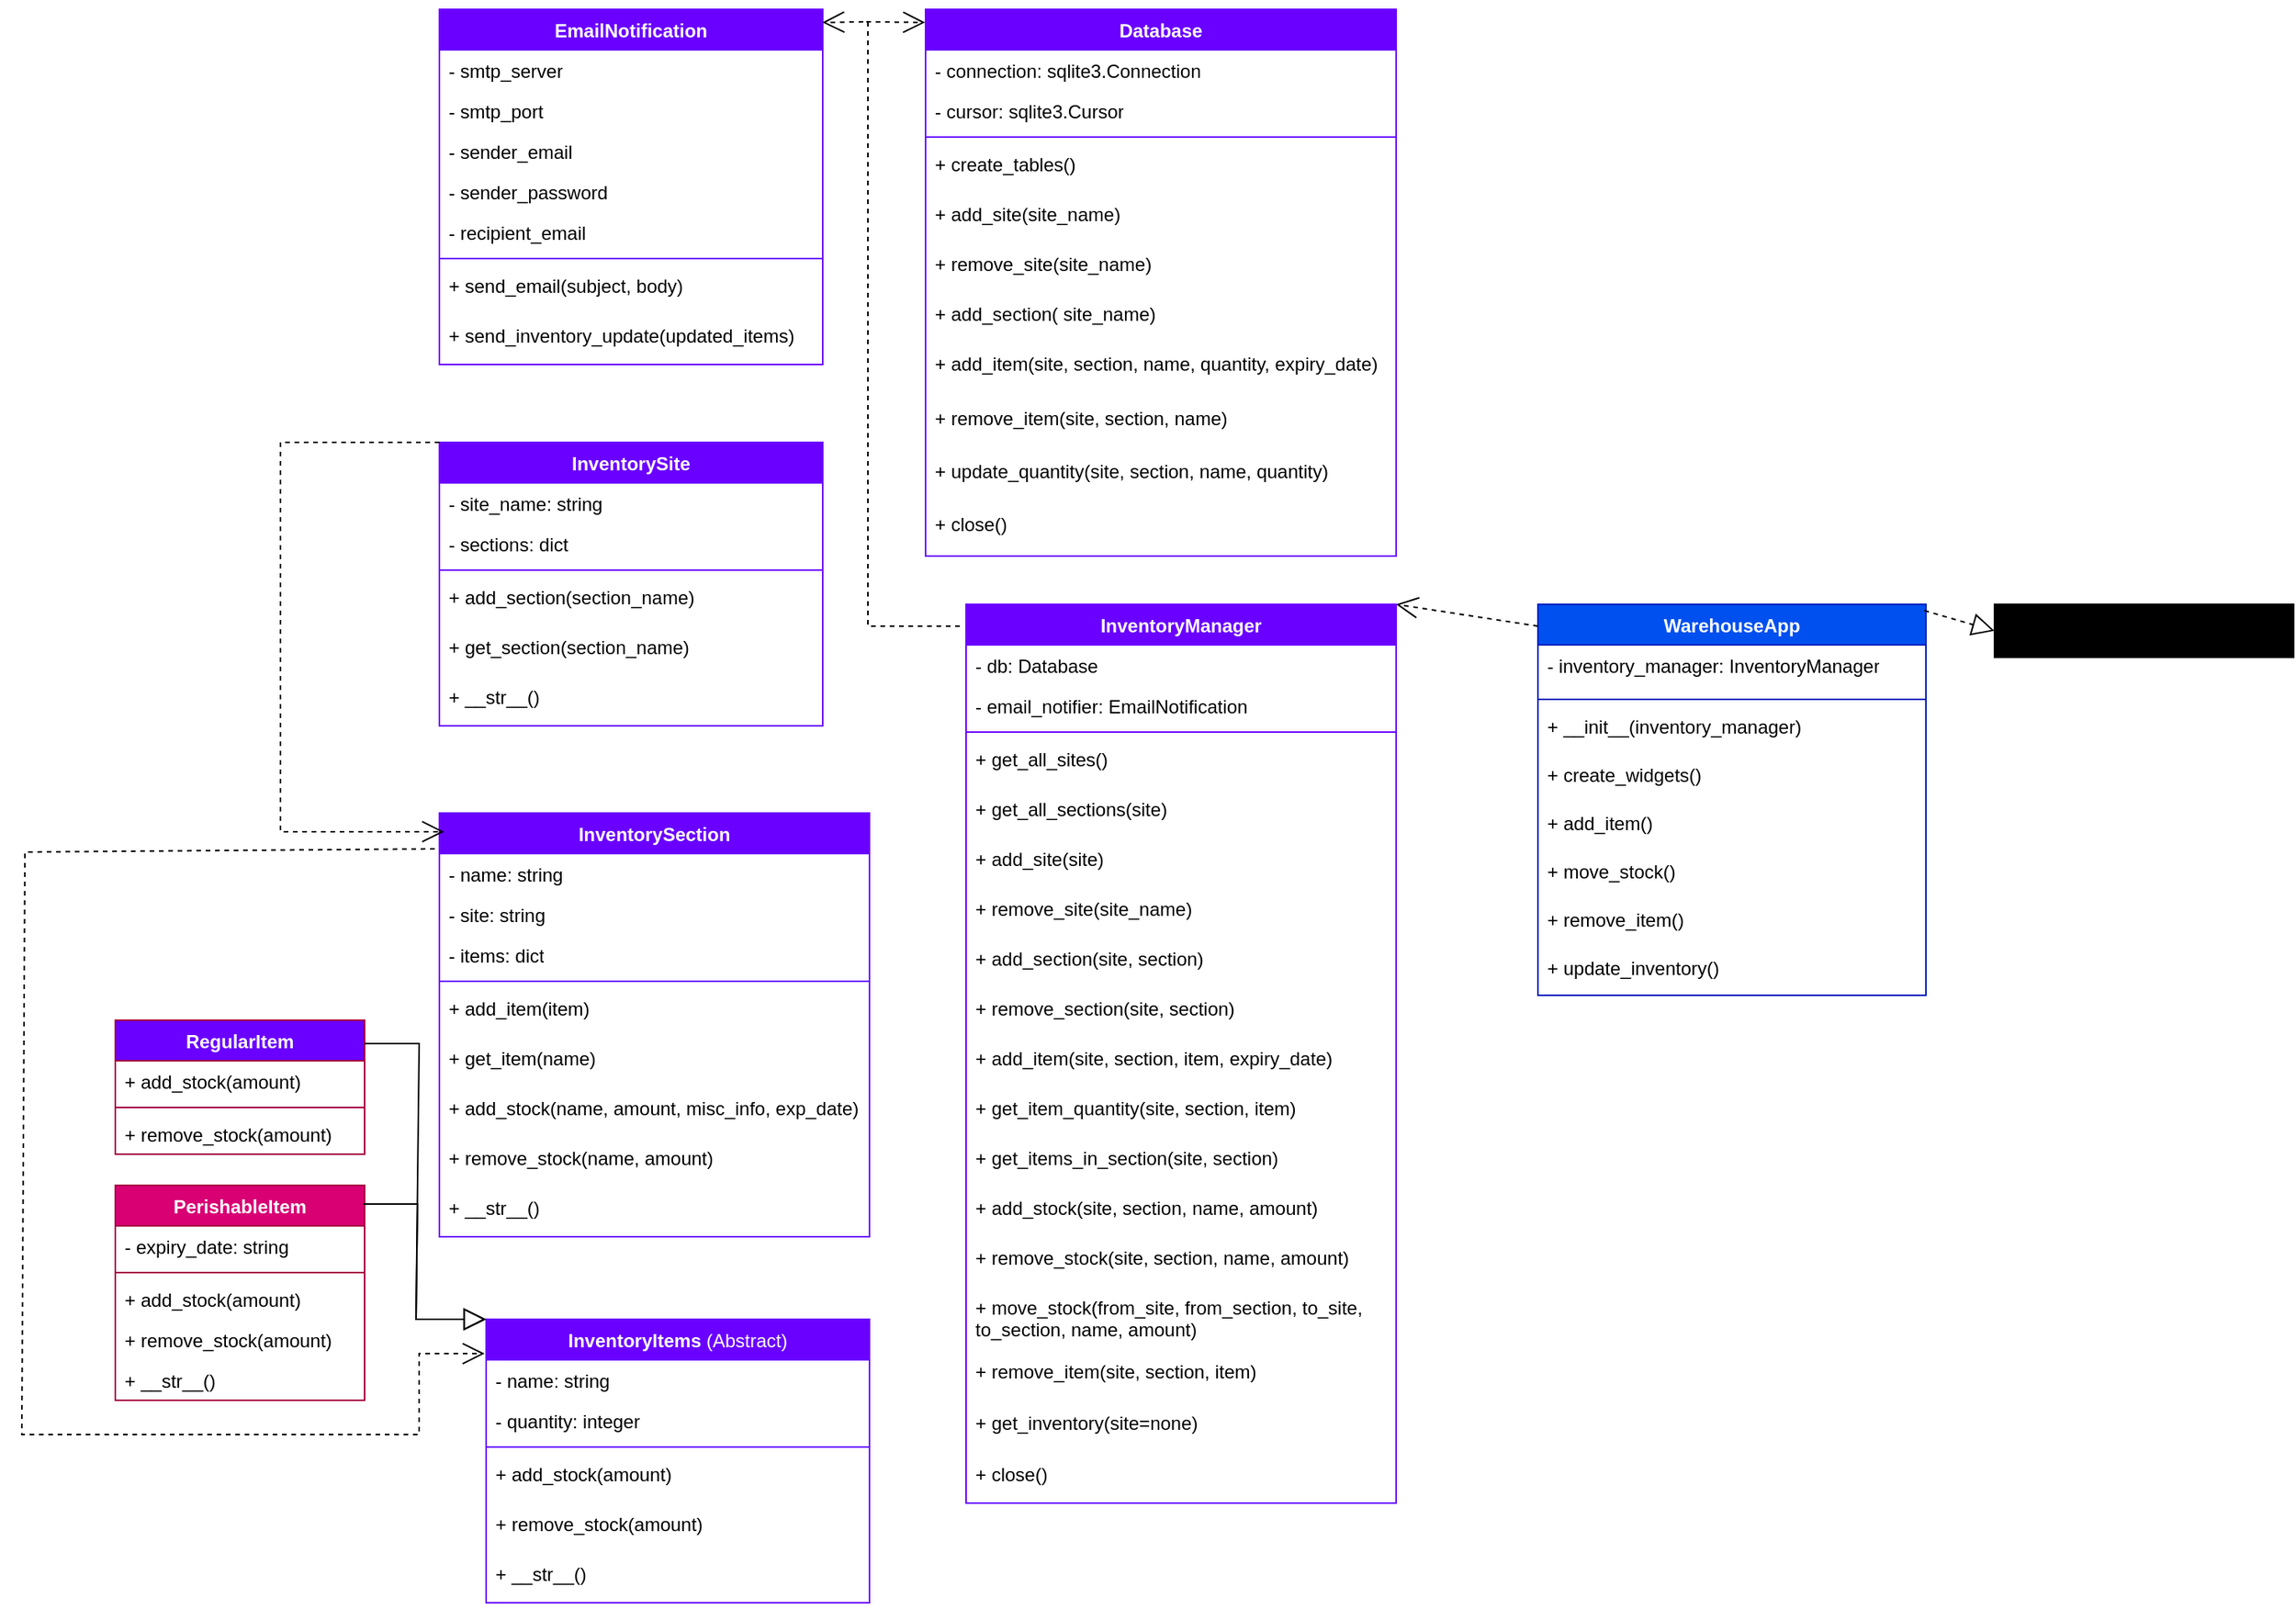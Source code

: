 <mxfile version="26.2.14">
  <diagram name="Page-1" id="eKUFLMoqEkoK5U9OMnjI">
    <mxGraphModel dx="1877" dy="1777" grid="0" gridSize="10" guides="1" tooltips="1" connect="1" arrows="1" fold="1" page="0" pageScale="1" pageWidth="827" pageHeight="1169" math="0" shadow="0">
      <root>
        <mxCell id="0" />
        <mxCell id="1" parent="0" />
        <mxCell id="6dgVKFyyJOkfRrwIenRI-2" value="WarehouseApp" style="swimlane;fontStyle=1;align=center;verticalAlign=top;childLayout=stackLayout;horizontal=1;startSize=26;horizontalStack=0;resizeParent=1;resizeParentMax=0;resizeLast=0;collapsible=1;marginBottom=0;whiteSpace=wrap;html=1;fillColor=#0050ef;fontColor=#ffffff;strokeColor=#001DBC;" parent="1" vertex="1">
          <mxGeometry x="893" y="-318" width="249" height="251" as="geometry" />
        </mxCell>
        <mxCell id="kNdkfomOqG92xsjBIJhn-24" value="" style="endArrow=open;endFill=1;endSize=12;html=1;rounded=0;fontSize=12;curved=0;dashed=1;jumpStyle=sharp;entryX=1;entryY=0;entryDx=0;entryDy=0;" edge="1" parent="6dgVKFyyJOkfRrwIenRI-2" target="kNdkfomOqG92xsjBIJhn-47">
          <mxGeometry width="160" relative="1" as="geometry">
            <mxPoint y="14" as="sourcePoint" />
            <mxPoint x="-44" y="-264" as="targetPoint" />
            <Array as="points" />
          </mxGeometry>
        </mxCell>
        <mxCell id="kNdkfomOqG92xsjBIJhn-15" value="- inventory_manager: InventoryManager" style="text;strokeColor=none;fillColor=none;align=left;verticalAlign=top;spacingLeft=4;spacingRight=4;overflow=hidden;rotatable=0;points=[[0,0.5],[1,0.5]];portConstraint=eastwest;whiteSpace=wrap;html=1;" vertex="1" parent="6dgVKFyyJOkfRrwIenRI-2">
          <mxGeometry y="26" width="249" height="31" as="geometry" />
        </mxCell>
        <mxCell id="6dgVKFyyJOkfRrwIenRI-4" value="" style="line;strokeWidth=1;fillColor=none;align=left;verticalAlign=middle;spacingTop=-1;spacingLeft=3;spacingRight=3;rotatable=0;labelPosition=right;points=[];portConstraint=eastwest;strokeColor=inherit;" parent="6dgVKFyyJOkfRrwIenRI-2" vertex="1">
          <mxGeometry y="57" width="249" height="8" as="geometry" />
        </mxCell>
        <mxCell id="kNdkfomOqG92xsjBIJhn-16" value="+ __init__(inventory_manager)" style="text;strokeColor=none;fillColor=none;align=left;verticalAlign=top;spacingLeft=4;spacingRight=4;overflow=hidden;rotatable=0;points=[[0,0.5],[1,0.5]];portConstraint=eastwest;whiteSpace=wrap;html=1;" vertex="1" parent="6dgVKFyyJOkfRrwIenRI-2">
          <mxGeometry y="65" width="249" height="31" as="geometry" />
        </mxCell>
        <mxCell id="kNdkfomOqG92xsjBIJhn-17" value="+ create_widgets()" style="text;strokeColor=none;fillColor=none;align=left;verticalAlign=top;spacingLeft=4;spacingRight=4;overflow=hidden;rotatable=0;points=[[0,0.5],[1,0.5]];portConstraint=eastwest;whiteSpace=wrap;html=1;" vertex="1" parent="6dgVKFyyJOkfRrwIenRI-2">
          <mxGeometry y="96" width="249" height="31" as="geometry" />
        </mxCell>
        <mxCell id="kNdkfomOqG92xsjBIJhn-18" value="+ add_item()" style="text;strokeColor=none;fillColor=none;align=left;verticalAlign=top;spacingLeft=4;spacingRight=4;overflow=hidden;rotatable=0;points=[[0,0.5],[1,0.5]];portConstraint=eastwest;whiteSpace=wrap;html=1;" vertex="1" parent="6dgVKFyyJOkfRrwIenRI-2">
          <mxGeometry y="127" width="249" height="31" as="geometry" />
        </mxCell>
        <mxCell id="kNdkfomOqG92xsjBIJhn-19" value="+ move_stock()" style="text;strokeColor=none;fillColor=none;align=left;verticalAlign=top;spacingLeft=4;spacingRight=4;overflow=hidden;rotatable=0;points=[[0,0.5],[1,0.5]];portConstraint=eastwest;whiteSpace=wrap;html=1;" vertex="1" parent="6dgVKFyyJOkfRrwIenRI-2">
          <mxGeometry y="158" width="249" height="31" as="geometry" />
        </mxCell>
        <mxCell id="kNdkfomOqG92xsjBIJhn-20" value="+ remove_item()" style="text;strokeColor=none;fillColor=none;align=left;verticalAlign=top;spacingLeft=4;spacingRight=4;overflow=hidden;rotatable=0;points=[[0,0.5],[1,0.5]];portConstraint=eastwest;whiteSpace=wrap;html=1;" vertex="1" parent="6dgVKFyyJOkfRrwIenRI-2">
          <mxGeometry y="189" width="249" height="31" as="geometry" />
        </mxCell>
        <mxCell id="kNdkfomOqG92xsjBIJhn-21" value="+ update_inventory()" style="text;strokeColor=none;fillColor=none;align=left;verticalAlign=top;spacingLeft=4;spacingRight=4;overflow=hidden;rotatable=0;points=[[0,0.5],[1,0.5]];portConstraint=eastwest;whiteSpace=wrap;html=1;" vertex="1" parent="6dgVKFyyJOkfRrwIenRI-2">
          <mxGeometry y="220" width="249" height="31" as="geometry" />
        </mxCell>
        <mxCell id="6dgVKFyyJOkfRrwIenRI-18" value="RegularItem" style="swimlane;fontStyle=1;align=center;verticalAlign=top;childLayout=stackLayout;horizontal=1;startSize=26;horizontalStack=0;resizeParent=1;resizeParentMax=0;resizeLast=0;collapsible=1;marginBottom=0;whiteSpace=wrap;html=1;fillColor=light-dark(#6A00FF,#BA91F3);fontColor=#ffffff;strokeColor=#A50040;" parent="1" vertex="1">
          <mxGeometry x="-20" y="-51" width="160" height="86" as="geometry" />
        </mxCell>
        <mxCell id="6dgVKFyyJOkfRrwIenRI-19" value="+ add_stock(amount)" style="text;strokeColor=none;fillColor=none;align=left;verticalAlign=top;spacingLeft=4;spacingRight=4;overflow=hidden;rotatable=0;points=[[0,0.5],[1,0.5]];portConstraint=eastwest;whiteSpace=wrap;html=1;" parent="6dgVKFyyJOkfRrwIenRI-18" vertex="1">
          <mxGeometry y="26" width="160" height="26" as="geometry" />
        </mxCell>
        <mxCell id="6dgVKFyyJOkfRrwIenRI-20" value="" style="line;strokeWidth=1;fillColor=none;align=left;verticalAlign=middle;spacingTop=-1;spacingLeft=3;spacingRight=3;rotatable=0;labelPosition=right;points=[];portConstraint=eastwest;strokeColor=inherit;" parent="6dgVKFyyJOkfRrwIenRI-18" vertex="1">
          <mxGeometry y="52" width="160" height="8" as="geometry" />
        </mxCell>
        <mxCell id="6dgVKFyyJOkfRrwIenRI-21" value="+ remove_stock(amount)" style="text;strokeColor=none;fillColor=none;align=left;verticalAlign=top;spacingLeft=4;spacingRight=4;overflow=hidden;rotatable=0;points=[[0,0.5],[1,0.5]];portConstraint=eastwest;whiteSpace=wrap;html=1;" parent="6dgVKFyyJOkfRrwIenRI-18" vertex="1">
          <mxGeometry y="60" width="160" height="26" as="geometry" />
        </mxCell>
        <mxCell id="6dgVKFyyJOkfRrwIenRI-22" value="PerishableItem" style="swimlane;fontStyle=1;align=center;verticalAlign=top;childLayout=stackLayout;horizontal=1;startSize=26;horizontalStack=0;resizeParent=1;resizeParentMax=0;resizeLast=0;collapsible=1;marginBottom=0;whiteSpace=wrap;html=1;fillColor=#d80073;fontColor=#ffffff;strokeColor=#A50040;" parent="1" vertex="1">
          <mxGeometry x="-20" y="55" width="160" height="138" as="geometry" />
        </mxCell>
        <mxCell id="kNdkfomOqG92xsjBIJhn-45" value="" style="endArrow=open;endFill=1;endSize=12;html=1;rounded=0;fontSize=12;curved=0;entryX=-0.004;entryY=0.121;entryDx=0;entryDy=0;dashed=1;entryPerimeter=0;shadow=0;jumpStyle=sharp;" edge="1" parent="6dgVKFyyJOkfRrwIenRI-22" target="kNdkfomOqG92xsjBIJhn-2">
          <mxGeometry width="160" relative="1" as="geometry">
            <mxPoint x="205" y="-216" as="sourcePoint" />
            <mxPoint x="211" y="34" as="targetPoint" />
            <Array as="points">
              <mxPoint x="-58" y="-214" />
              <mxPoint x="-60" y="160" />
              <mxPoint x="195" y="160" />
              <mxPoint x="195" y="108" />
            </Array>
          </mxGeometry>
        </mxCell>
        <mxCell id="6dgVKFyyJOkfRrwIenRI-23" value="- expiry_date: string" style="text;strokeColor=none;fillColor=none;align=left;verticalAlign=top;spacingLeft=4;spacingRight=4;overflow=hidden;rotatable=0;points=[[0,0.5],[1,0.5]];portConstraint=eastwest;whiteSpace=wrap;html=1;" parent="6dgVKFyyJOkfRrwIenRI-22" vertex="1">
          <mxGeometry y="26" width="160" height="26" as="geometry" />
        </mxCell>
        <mxCell id="kNdkfomOqG92xsjBIJhn-44" value="" style="line;strokeWidth=1;fillColor=none;align=left;verticalAlign=middle;spacingTop=-1;spacingLeft=3;spacingRight=3;rotatable=0;labelPosition=right;points=[];portConstraint=eastwest;strokeColor=inherit;" vertex="1" parent="6dgVKFyyJOkfRrwIenRI-22">
          <mxGeometry y="52" width="160" height="8" as="geometry" />
        </mxCell>
        <mxCell id="kNdkfomOqG92xsjBIJhn-11" value="+ add_stock(amount)" style="text;strokeColor=none;fillColor=none;align=left;verticalAlign=top;spacingLeft=4;spacingRight=4;overflow=hidden;rotatable=0;points=[[0,0.5],[1,0.5]];portConstraint=eastwest;whiteSpace=wrap;html=1;" vertex="1" parent="6dgVKFyyJOkfRrwIenRI-22">
          <mxGeometry y="60" width="160" height="26" as="geometry" />
        </mxCell>
        <mxCell id="kNdkfomOqG92xsjBIJhn-12" value="+ remove_stock(amount)" style="text;strokeColor=none;fillColor=none;align=left;verticalAlign=top;spacingLeft=4;spacingRight=4;overflow=hidden;rotatable=0;points=[[0,0.5],[1,0.5]];portConstraint=eastwest;whiteSpace=wrap;html=1;" vertex="1" parent="6dgVKFyyJOkfRrwIenRI-22">
          <mxGeometry y="86" width="160" height="26" as="geometry" />
        </mxCell>
        <mxCell id="kNdkfomOqG92xsjBIJhn-13" value="+ __str__()" style="text;strokeColor=none;fillColor=none;align=left;verticalAlign=top;spacingLeft=4;spacingRight=4;overflow=hidden;rotatable=0;points=[[0,0.5],[1,0.5]];portConstraint=eastwest;whiteSpace=wrap;html=1;" vertex="1" parent="6dgVKFyyJOkfRrwIenRI-22">
          <mxGeometry y="112" width="160" height="26" as="geometry" />
        </mxCell>
        <mxCell id="kNdkfomOqG92xsjBIJhn-1" style="edgeStyle=none;curved=1;rounded=0;orthogonalLoop=1;jettySize=auto;html=1;exitX=0.5;exitY=0;exitDx=0;exitDy=0;fontSize=12;startSize=8;endSize=8;" edge="1" parent="1" source="6dgVKFyyJOkfRrwIenRI-2" target="6dgVKFyyJOkfRrwIenRI-2">
          <mxGeometry relative="1" as="geometry" />
        </mxCell>
        <mxCell id="kNdkfomOqG92xsjBIJhn-2" value="InventoryItems &lt;span style=&quot;font-weight: normal;&quot;&gt;(Abstract)&lt;/span&gt;" style="swimlane;fontStyle=1;align=center;verticalAlign=top;childLayout=stackLayout;horizontal=1;startSize=26;horizontalStack=0;resizeParent=1;resizeParentMax=0;resizeLast=0;collapsible=1;marginBottom=0;whiteSpace=wrap;html=1;fillColor=light-dark(#6A00FF,#BA91F3);fontColor=#ffffff;strokeColor=light-dark(#6A00FF,#BA91F3);" vertex="1" parent="1">
          <mxGeometry x="218" y="141" width="246" height="182" as="geometry">
            <mxRectangle x="-138" y="-15" width="169" height="26" as="alternateBounds" />
          </mxGeometry>
        </mxCell>
        <mxCell id="kNdkfomOqG92xsjBIJhn-3" value="- name: string" style="text;strokeColor=none;fillColor=none;align=left;verticalAlign=top;spacingLeft=4;spacingRight=4;overflow=hidden;rotatable=0;points=[[0,0.5],[1,0.5]];portConstraint=eastwest;whiteSpace=wrap;html=1;" vertex="1" parent="kNdkfomOqG92xsjBIJhn-2">
          <mxGeometry y="26" width="246" height="26" as="geometry" />
        </mxCell>
        <mxCell id="kNdkfomOqG92xsjBIJhn-6" value="- quantity: integer" style="text;strokeColor=none;fillColor=none;align=left;verticalAlign=top;spacingLeft=4;spacingRight=4;overflow=hidden;rotatable=0;points=[[0,0.5],[1,0.5]];portConstraint=eastwest;whiteSpace=wrap;html=1;" vertex="1" parent="kNdkfomOqG92xsjBIJhn-2">
          <mxGeometry y="52" width="246" height="26" as="geometry" />
        </mxCell>
        <mxCell id="kNdkfomOqG92xsjBIJhn-4" value="" style="line;strokeWidth=1;fillColor=none;align=left;verticalAlign=middle;spacingTop=-1;spacingLeft=3;spacingRight=3;rotatable=0;labelPosition=right;points=[];portConstraint=eastwest;strokeColor=inherit;" vertex="1" parent="kNdkfomOqG92xsjBIJhn-2">
          <mxGeometry y="78" width="246" height="8" as="geometry" />
        </mxCell>
        <mxCell id="kNdkfomOqG92xsjBIJhn-5" value="+ add_stock(amount)" style="text;strokeColor=none;fillColor=none;align=left;verticalAlign=top;spacingLeft=4;spacingRight=4;overflow=hidden;rotatable=0;points=[[0,0.5],[1,0.5]];portConstraint=eastwest;whiteSpace=wrap;html=1;" vertex="1" parent="kNdkfomOqG92xsjBIJhn-2">
          <mxGeometry y="86" width="246" height="32" as="geometry" />
        </mxCell>
        <mxCell id="kNdkfomOqG92xsjBIJhn-9" value="+ remove_stock(amount)" style="text;strokeColor=none;fillColor=none;align=left;verticalAlign=top;spacingLeft=4;spacingRight=4;overflow=hidden;rotatable=0;points=[[0,0.5],[1,0.5]];portConstraint=eastwest;whiteSpace=wrap;html=1;" vertex="1" parent="kNdkfomOqG92xsjBIJhn-2">
          <mxGeometry y="118" width="246" height="32" as="geometry" />
        </mxCell>
        <mxCell id="kNdkfomOqG92xsjBIJhn-8" value="+ __str__()" style="text;strokeColor=none;fillColor=none;align=left;verticalAlign=top;spacingLeft=4;spacingRight=4;overflow=hidden;rotatable=0;points=[[0,0.5],[1,0.5]];portConstraint=eastwest;whiteSpace=wrap;html=1;" vertex="1" parent="kNdkfomOqG92xsjBIJhn-2">
          <mxGeometry y="150" width="246" height="32" as="geometry" />
        </mxCell>
        <mxCell id="kNdkfomOqG92xsjBIJhn-10" value="" style="endArrow=block;endFill=0;endSize=12;html=1;rounded=0;fontSize=12;curved=0;entryX=0;entryY=0;entryDx=0;entryDy=0;exitX=1;exitY=0.174;exitDx=0;exitDy=0;exitPerimeter=0;jumpStyle=sharp;" edge="1" parent="1" source="6dgVKFyyJOkfRrwIenRI-18" target="kNdkfomOqG92xsjBIJhn-2">
          <mxGeometry width="160" relative="1" as="geometry">
            <mxPoint x="137" y="442.5" as="sourcePoint" />
            <mxPoint x="297" y="442.5" as="targetPoint" />
            <Array as="points">
              <mxPoint x="175" y="-36" />
              <mxPoint x="173" y="141" />
            </Array>
          </mxGeometry>
        </mxCell>
        <mxCell id="kNdkfomOqG92xsjBIJhn-14" value="" style="endArrow=block;endFill=0;endSize=12;html=1;rounded=0;fontSize=12;curved=0;entryX=0;entryY=0;entryDx=0;entryDy=0;exitX=0.994;exitY=0.087;exitDx=0;exitDy=0;exitPerimeter=0;strokeColor=default;jumpStyle=sharp;" edge="1" parent="1" source="6dgVKFyyJOkfRrwIenRI-22" target="kNdkfomOqG92xsjBIJhn-2">
          <mxGeometry width="160" relative="1" as="geometry">
            <mxPoint x="171" y="386" as="sourcePoint" />
            <mxPoint x="277" y="424" as="targetPoint" />
            <Array as="points">
              <mxPoint x="158" y="67" />
              <mxPoint x="174" y="67" />
              <mxPoint x="174" y="109" />
              <mxPoint x="173" y="141" />
            </Array>
          </mxGeometry>
        </mxCell>
        <mxCell id="kNdkfomOqG92xsjBIJhn-22" value="Tkinter" style="html=1;whiteSpace=wrap;strokeColor=light-dark(#000000,#FFB570);fillColor=light-dark(#000000,#FFB570);fontColor=light-dark(#000000,#000000);" vertex="1" parent="1">
          <mxGeometry x="1186" y="-318" width="192" height="34" as="geometry" />
        </mxCell>
        <mxCell id="kNdkfomOqG92xsjBIJhn-23" value="" style="endArrow=block;dashed=1;endFill=0;endSize=12;html=1;rounded=0;fontSize=12;curved=0;entryX=0;entryY=0.5;entryDx=0;entryDy=0;jumpStyle=sharp;exitX=0.996;exitY=0.016;exitDx=0;exitDy=0;exitPerimeter=0;" edge="1" parent="1" source="6dgVKFyyJOkfRrwIenRI-2" target="kNdkfomOqG92xsjBIJhn-22">
          <mxGeometry width="160" relative="1" as="geometry">
            <mxPoint x="1154" y="25" as="sourcePoint" />
            <mxPoint x="1314" y="25" as="targetPoint" />
          </mxGeometry>
        </mxCell>
        <mxCell id="kNdkfomOqG92xsjBIJhn-25" value="InventorySite" style="swimlane;fontStyle=1;align=center;verticalAlign=top;childLayout=stackLayout;horizontal=1;startSize=26;horizontalStack=0;resizeParent=1;resizeParentMax=0;resizeLast=0;collapsible=1;marginBottom=0;whiteSpace=wrap;html=1;fillColor=light-dark(#6A00FF,#BA91F3);fontColor=#ffffff;strokeColor=light-dark(#6A00FF,#BA91F3);" vertex="1" parent="1">
          <mxGeometry x="188" y="-422" width="246" height="182" as="geometry">
            <mxRectangle x="-138" y="-15" width="169" height="26" as="alternateBounds" />
          </mxGeometry>
        </mxCell>
        <mxCell id="kNdkfomOqG92xsjBIJhn-26" value="- site_name: string" style="text;strokeColor=none;fillColor=none;align=left;verticalAlign=top;spacingLeft=4;spacingRight=4;overflow=hidden;rotatable=0;points=[[0,0.5],[1,0.5]];portConstraint=eastwest;whiteSpace=wrap;html=1;" vertex="1" parent="kNdkfomOqG92xsjBIJhn-25">
          <mxGeometry y="26" width="246" height="26" as="geometry" />
        </mxCell>
        <mxCell id="kNdkfomOqG92xsjBIJhn-27" value="- sections: dict" style="text;strokeColor=none;fillColor=none;align=left;verticalAlign=top;spacingLeft=4;spacingRight=4;overflow=hidden;rotatable=0;points=[[0,0.5],[1,0.5]];portConstraint=eastwest;whiteSpace=wrap;html=1;" vertex="1" parent="kNdkfomOqG92xsjBIJhn-25">
          <mxGeometry y="52" width="246" height="26" as="geometry" />
        </mxCell>
        <mxCell id="kNdkfomOqG92xsjBIJhn-28" value="" style="line;strokeWidth=1;fillColor=none;align=left;verticalAlign=middle;spacingTop=-1;spacingLeft=3;spacingRight=3;rotatable=0;labelPosition=right;points=[];portConstraint=eastwest;strokeColor=inherit;" vertex="1" parent="kNdkfomOqG92xsjBIJhn-25">
          <mxGeometry y="78" width="246" height="8" as="geometry" />
        </mxCell>
        <mxCell id="kNdkfomOqG92xsjBIJhn-29" value="+ add_section(section_name)" style="text;strokeColor=none;fillColor=none;align=left;verticalAlign=top;spacingLeft=4;spacingRight=4;overflow=hidden;rotatable=0;points=[[0,0.5],[1,0.5]];portConstraint=eastwest;whiteSpace=wrap;html=1;" vertex="1" parent="kNdkfomOqG92xsjBIJhn-25">
          <mxGeometry y="86" width="246" height="32" as="geometry" />
        </mxCell>
        <mxCell id="kNdkfomOqG92xsjBIJhn-30" value="+ get_section(section_name)" style="text;strokeColor=none;fillColor=none;align=left;verticalAlign=top;spacingLeft=4;spacingRight=4;overflow=hidden;rotatable=0;points=[[0,0.5],[1,0.5]];portConstraint=eastwest;whiteSpace=wrap;html=1;" vertex="1" parent="kNdkfomOqG92xsjBIJhn-25">
          <mxGeometry y="118" width="246" height="32" as="geometry" />
        </mxCell>
        <mxCell id="kNdkfomOqG92xsjBIJhn-31" value="+ __str__()" style="text;strokeColor=none;fillColor=none;align=left;verticalAlign=top;spacingLeft=4;spacingRight=4;overflow=hidden;rotatable=0;points=[[0,0.5],[1,0.5]];portConstraint=eastwest;whiteSpace=wrap;html=1;" vertex="1" parent="kNdkfomOqG92xsjBIJhn-25">
          <mxGeometry y="150" width="246" height="32" as="geometry" />
        </mxCell>
        <mxCell id="kNdkfomOqG92xsjBIJhn-32" value="InventorySection" style="swimlane;fontStyle=1;align=center;verticalAlign=top;childLayout=stackLayout;horizontal=1;startSize=26;horizontalStack=0;resizeParent=1;resizeParentMax=0;resizeLast=0;collapsible=1;marginBottom=0;whiteSpace=wrap;html=1;fillColor=light-dark(#6A00FF,#BA91F3);fontColor=#ffffff;strokeColor=light-dark(#6A00FF,#BA91F3);" vertex="1" parent="1">
          <mxGeometry x="188" y="-184" width="276" height="272" as="geometry">
            <mxRectangle x="-138" y="-15" width="169" height="26" as="alternateBounds" />
          </mxGeometry>
        </mxCell>
        <mxCell id="kNdkfomOqG92xsjBIJhn-33" value="- name: string" style="text;strokeColor=none;fillColor=none;align=left;verticalAlign=top;spacingLeft=4;spacingRight=4;overflow=hidden;rotatable=0;points=[[0,0.5],[1,0.5]];portConstraint=eastwest;whiteSpace=wrap;html=1;" vertex="1" parent="kNdkfomOqG92xsjBIJhn-32">
          <mxGeometry y="26" width="276" height="26" as="geometry" />
        </mxCell>
        <mxCell id="kNdkfomOqG92xsjBIJhn-40" value="- site: string" style="text;strokeColor=none;fillColor=none;align=left;verticalAlign=top;spacingLeft=4;spacingRight=4;overflow=hidden;rotatable=0;points=[[0,0.5],[1,0.5]];portConstraint=eastwest;whiteSpace=wrap;html=1;" vertex="1" parent="kNdkfomOqG92xsjBIJhn-32">
          <mxGeometry y="52" width="276" height="26" as="geometry" />
        </mxCell>
        <mxCell id="kNdkfomOqG92xsjBIJhn-41" value="- items: dict" style="text;strokeColor=none;fillColor=none;align=left;verticalAlign=top;spacingLeft=4;spacingRight=4;overflow=hidden;rotatable=0;points=[[0,0.5],[1,0.5]];portConstraint=eastwest;whiteSpace=wrap;html=1;" vertex="1" parent="kNdkfomOqG92xsjBIJhn-32">
          <mxGeometry y="78" width="276" height="26" as="geometry" />
        </mxCell>
        <mxCell id="kNdkfomOqG92xsjBIJhn-35" value="" style="line;strokeWidth=1;fillColor=none;align=left;verticalAlign=middle;spacingTop=-1;spacingLeft=3;spacingRight=3;rotatable=0;labelPosition=right;points=[];portConstraint=eastwest;strokeColor=inherit;" vertex="1" parent="kNdkfomOqG92xsjBIJhn-32">
          <mxGeometry y="104" width="276" height="8" as="geometry" />
        </mxCell>
        <mxCell id="kNdkfomOqG92xsjBIJhn-36" value="+ add_item(item)" style="text;strokeColor=none;fillColor=none;align=left;verticalAlign=top;spacingLeft=4;spacingRight=4;overflow=hidden;rotatable=0;points=[[0,0.5],[1,0.5]];portConstraint=eastwest;whiteSpace=wrap;html=1;" vertex="1" parent="kNdkfomOqG92xsjBIJhn-32">
          <mxGeometry y="112" width="276" height="32" as="geometry" />
        </mxCell>
        <mxCell id="kNdkfomOqG92xsjBIJhn-37" value="+ get_item(name)" style="text;strokeColor=none;fillColor=none;align=left;verticalAlign=top;spacingLeft=4;spacingRight=4;overflow=hidden;rotatable=0;points=[[0,0.5],[1,0.5]];portConstraint=eastwest;whiteSpace=wrap;html=1;" vertex="1" parent="kNdkfomOqG92xsjBIJhn-32">
          <mxGeometry y="144" width="276" height="32" as="geometry" />
        </mxCell>
        <mxCell id="kNdkfomOqG92xsjBIJhn-42" value="+ add_stock(name, amount, misc_info, exp_date)" style="text;strokeColor=none;fillColor=none;align=left;verticalAlign=top;spacingLeft=4;spacingRight=4;overflow=hidden;rotatable=0;points=[[0,0.5],[1,0.5]];portConstraint=eastwest;whiteSpace=wrap;html=1;" vertex="1" parent="kNdkfomOqG92xsjBIJhn-32">
          <mxGeometry y="176" width="276" height="32" as="geometry" />
        </mxCell>
        <mxCell id="kNdkfomOqG92xsjBIJhn-43" value="+ remove_stock(name, amount)" style="text;strokeColor=none;fillColor=none;align=left;verticalAlign=top;spacingLeft=4;spacingRight=4;overflow=hidden;rotatable=0;points=[[0,0.5],[1,0.5]];portConstraint=eastwest;whiteSpace=wrap;html=1;" vertex="1" parent="kNdkfomOqG92xsjBIJhn-32">
          <mxGeometry y="208" width="276" height="32" as="geometry" />
        </mxCell>
        <mxCell id="kNdkfomOqG92xsjBIJhn-38" value="+ __str__()" style="text;strokeColor=none;fillColor=none;align=left;verticalAlign=top;spacingLeft=4;spacingRight=4;overflow=hidden;rotatable=0;points=[[0,0.5],[1,0.5]];portConstraint=eastwest;whiteSpace=wrap;html=1;" vertex="1" parent="kNdkfomOqG92xsjBIJhn-32">
          <mxGeometry y="240" width="276" height="32" as="geometry" />
        </mxCell>
        <mxCell id="kNdkfomOqG92xsjBIJhn-39" value="" style="endArrow=open;endFill=1;endSize=12;html=1;rounded=0;fontSize=12;curved=0;entryX=0.011;entryY=0.044;entryDx=0;entryDy=0;dashed=1;exitX=0;exitY=0;exitDx=0;exitDy=0;entryPerimeter=0;shadow=0;" edge="1" parent="1" source="kNdkfomOqG92xsjBIJhn-25" target="kNdkfomOqG92xsjBIJhn-32">
          <mxGeometry width="160" relative="1" as="geometry">
            <mxPoint x="237" y="-79" as="sourcePoint" />
            <mxPoint x="96" y="-79" as="targetPoint" />
            <Array as="points">
              <mxPoint x="86" y="-422" />
              <mxPoint x="86" y="-172" />
            </Array>
          </mxGeometry>
        </mxCell>
        <mxCell id="kNdkfomOqG92xsjBIJhn-47" value="InventoryManager" style="swimlane;fontStyle=1;align=center;verticalAlign=top;childLayout=stackLayout;horizontal=1;startSize=26;horizontalStack=0;resizeParent=1;resizeParentMax=0;resizeLast=0;collapsible=1;marginBottom=0;whiteSpace=wrap;html=1;fillColor=light-dark(#6A00FF,#BA91F3);fontColor=#ffffff;strokeColor=light-dark(#6A00FF,#BA91F3);" vertex="1" parent="1">
          <mxGeometry x="526" y="-318" width="276" height="577" as="geometry">
            <mxRectangle x="-138" y="-15" width="169" height="26" as="alternateBounds" />
          </mxGeometry>
        </mxCell>
        <mxCell id="kNdkfomOqG92xsjBIJhn-48" value="- db: Database" style="text;strokeColor=none;fillColor=none;align=left;verticalAlign=top;spacingLeft=4;spacingRight=4;overflow=hidden;rotatable=0;points=[[0,0.5],[1,0.5]];portConstraint=eastwest;whiteSpace=wrap;html=1;" vertex="1" parent="kNdkfomOqG92xsjBIJhn-47">
          <mxGeometry y="26" width="276" height="26" as="geometry" />
        </mxCell>
        <mxCell id="kNdkfomOqG92xsjBIJhn-49" value="- email_notifier: EmailNotification" style="text;strokeColor=none;fillColor=none;align=left;verticalAlign=top;spacingLeft=4;spacingRight=4;overflow=hidden;rotatable=0;points=[[0,0.5],[1,0.5]];portConstraint=eastwest;whiteSpace=wrap;html=1;" vertex="1" parent="kNdkfomOqG92xsjBIJhn-47">
          <mxGeometry y="52" width="276" height="26" as="geometry" />
        </mxCell>
        <mxCell id="kNdkfomOqG92xsjBIJhn-51" value="" style="line;strokeWidth=1;fillColor=none;align=left;verticalAlign=middle;spacingTop=-1;spacingLeft=3;spacingRight=3;rotatable=0;labelPosition=right;points=[];portConstraint=eastwest;strokeColor=inherit;" vertex="1" parent="kNdkfomOqG92xsjBIJhn-47">
          <mxGeometry y="78" width="276" height="8" as="geometry" />
        </mxCell>
        <mxCell id="kNdkfomOqG92xsjBIJhn-57" value="+ get_all_sites()" style="text;strokeColor=none;fillColor=none;align=left;verticalAlign=top;spacingLeft=4;spacingRight=4;overflow=hidden;rotatable=0;points=[[0,0.5],[1,0.5]];portConstraint=eastwest;whiteSpace=wrap;html=1;" vertex="1" parent="kNdkfomOqG92xsjBIJhn-47">
          <mxGeometry y="86" width="276" height="32" as="geometry" />
        </mxCell>
        <mxCell id="kNdkfomOqG92xsjBIJhn-58" value="+ get_all_sections(site)" style="text;strokeColor=none;fillColor=none;align=left;verticalAlign=top;spacingLeft=4;spacingRight=4;overflow=hidden;rotatable=0;points=[[0,0.5],[1,0.5]];portConstraint=eastwest;whiteSpace=wrap;html=1;" vertex="1" parent="kNdkfomOqG92xsjBIJhn-47">
          <mxGeometry y="118" width="276" height="32" as="geometry" />
        </mxCell>
        <mxCell id="kNdkfomOqG92xsjBIJhn-59" value="+ add_site(site)" style="text;strokeColor=none;fillColor=none;align=left;verticalAlign=top;spacingLeft=4;spacingRight=4;overflow=hidden;rotatable=0;points=[[0,0.5],[1,0.5]];portConstraint=eastwest;whiteSpace=wrap;html=1;" vertex="1" parent="kNdkfomOqG92xsjBIJhn-47">
          <mxGeometry y="150" width="276" height="32" as="geometry" />
        </mxCell>
        <mxCell id="kNdkfomOqG92xsjBIJhn-60" value="+ remove_site(site_name)" style="text;strokeColor=none;fillColor=none;align=left;verticalAlign=top;spacingLeft=4;spacingRight=4;overflow=hidden;rotatable=0;points=[[0,0.5],[1,0.5]];portConstraint=eastwest;whiteSpace=wrap;html=1;" vertex="1" parent="kNdkfomOqG92xsjBIJhn-47">
          <mxGeometry y="182" width="276" height="32" as="geometry" />
        </mxCell>
        <mxCell id="kNdkfomOqG92xsjBIJhn-61" value="+ add_section(site, section)" style="text;strokeColor=none;fillColor=none;align=left;verticalAlign=top;spacingLeft=4;spacingRight=4;overflow=hidden;rotatable=0;points=[[0,0.5],[1,0.5]];portConstraint=eastwest;whiteSpace=wrap;html=1;" vertex="1" parent="kNdkfomOqG92xsjBIJhn-47">
          <mxGeometry y="214" width="276" height="32" as="geometry" />
        </mxCell>
        <mxCell id="kNdkfomOqG92xsjBIJhn-62" value="+ remove_section(site, section)" style="text;strokeColor=none;fillColor=none;align=left;verticalAlign=top;spacingLeft=4;spacingRight=4;overflow=hidden;rotatable=0;points=[[0,0.5],[1,0.5]];portConstraint=eastwest;whiteSpace=wrap;html=1;" vertex="1" parent="kNdkfomOqG92xsjBIJhn-47">
          <mxGeometry y="246" width="276" height="32" as="geometry" />
        </mxCell>
        <mxCell id="kNdkfomOqG92xsjBIJhn-52" value="+ add_item(site, section, item, expiry_date)" style="text;strokeColor=none;fillColor=none;align=left;verticalAlign=top;spacingLeft=4;spacingRight=4;overflow=hidden;rotatable=0;points=[[0,0.5],[1,0.5]];portConstraint=eastwest;whiteSpace=wrap;html=1;" vertex="1" parent="kNdkfomOqG92xsjBIJhn-47">
          <mxGeometry y="278" width="276" height="32" as="geometry" />
        </mxCell>
        <mxCell id="kNdkfomOqG92xsjBIJhn-53" value="+ get_item_quantity(site, section, item)" style="text;strokeColor=none;fillColor=none;align=left;verticalAlign=top;spacingLeft=4;spacingRight=4;overflow=hidden;rotatable=0;points=[[0,0.5],[1,0.5]];portConstraint=eastwest;whiteSpace=wrap;html=1;" vertex="1" parent="kNdkfomOqG92xsjBIJhn-47">
          <mxGeometry y="310" width="276" height="32" as="geometry" />
        </mxCell>
        <mxCell id="kNdkfomOqG92xsjBIJhn-63" value="+ get_items_in_section(site, section)" style="text;strokeColor=none;fillColor=none;align=left;verticalAlign=top;spacingLeft=4;spacingRight=4;overflow=hidden;rotatable=0;points=[[0,0.5],[1,0.5]];portConstraint=eastwest;whiteSpace=wrap;html=1;" vertex="1" parent="kNdkfomOqG92xsjBIJhn-47">
          <mxGeometry y="342" width="276" height="32" as="geometry" />
        </mxCell>
        <mxCell id="kNdkfomOqG92xsjBIJhn-54" value="+ add_stock(site, section, name, amount)" style="text;strokeColor=none;fillColor=none;align=left;verticalAlign=top;spacingLeft=4;spacingRight=4;overflow=hidden;rotatable=0;points=[[0,0.5],[1,0.5]];portConstraint=eastwest;whiteSpace=wrap;html=1;" vertex="1" parent="kNdkfomOqG92xsjBIJhn-47">
          <mxGeometry y="374" width="276" height="32" as="geometry" />
        </mxCell>
        <mxCell id="kNdkfomOqG92xsjBIJhn-55" value="+ remove_stock(site, section, name, amount)" style="text;strokeColor=none;fillColor=none;align=left;verticalAlign=top;spacingLeft=4;spacingRight=4;overflow=hidden;rotatable=0;points=[[0,0.5],[1,0.5]];portConstraint=eastwest;whiteSpace=wrap;html=1;" vertex="1" parent="kNdkfomOqG92xsjBIJhn-47">
          <mxGeometry y="406" width="276" height="32" as="geometry" />
        </mxCell>
        <mxCell id="kNdkfomOqG92xsjBIJhn-64" value="+ move_stock(from_site, from_section, to_site, to_section, name, amount)" style="text;strokeColor=none;fillColor=none;align=left;verticalAlign=top;spacingLeft=4;spacingRight=4;overflow=hidden;rotatable=0;points=[[0,0.5],[1,0.5]];portConstraint=eastwest;whiteSpace=wrap;html=1;" vertex="1" parent="kNdkfomOqG92xsjBIJhn-47">
          <mxGeometry y="438" width="276" height="41" as="geometry" />
        </mxCell>
        <mxCell id="kNdkfomOqG92xsjBIJhn-65" value="+ remove_item(site, section, item)" style="text;strokeColor=none;fillColor=none;align=left;verticalAlign=top;spacingLeft=4;spacingRight=4;overflow=hidden;rotatable=0;points=[[0,0.5],[1,0.5]];portConstraint=eastwest;whiteSpace=wrap;html=1;" vertex="1" parent="kNdkfomOqG92xsjBIJhn-47">
          <mxGeometry y="479" width="276" height="33" as="geometry" />
        </mxCell>
        <mxCell id="kNdkfomOqG92xsjBIJhn-66" value="+ get_inventory(site=none)" style="text;strokeColor=none;fillColor=none;align=left;verticalAlign=top;spacingLeft=4;spacingRight=4;overflow=hidden;rotatable=0;points=[[0,0.5],[1,0.5]];portConstraint=eastwest;whiteSpace=wrap;html=1;" vertex="1" parent="kNdkfomOqG92xsjBIJhn-47">
          <mxGeometry y="512" width="276" height="33" as="geometry" />
        </mxCell>
        <mxCell id="kNdkfomOqG92xsjBIJhn-56" value="+ close()" style="text;strokeColor=none;fillColor=none;align=left;verticalAlign=top;spacingLeft=4;spacingRight=4;overflow=hidden;rotatable=0;points=[[0,0.5],[1,0.5]];portConstraint=eastwest;whiteSpace=wrap;html=1;" vertex="1" parent="kNdkfomOqG92xsjBIJhn-47">
          <mxGeometry y="545" width="276" height="32" as="geometry" />
        </mxCell>
        <mxCell id="kNdkfomOqG92xsjBIJhn-67" value="Database" style="swimlane;fontStyle=1;align=center;verticalAlign=top;childLayout=stackLayout;horizontal=1;startSize=26;horizontalStack=0;resizeParent=1;resizeParentMax=0;resizeLast=0;collapsible=1;marginBottom=0;whiteSpace=wrap;html=1;fillColor=light-dark(#6A00FF,#BA91F3);fontColor=#ffffff;strokeColor=light-dark(#6A00FF,#BA91F3);" vertex="1" parent="1">
          <mxGeometry x="500" y="-700" width="302" height="351" as="geometry">
            <mxRectangle x="-138" y="-15" width="169" height="26" as="alternateBounds" />
          </mxGeometry>
        </mxCell>
        <mxCell id="kNdkfomOqG92xsjBIJhn-68" value="- connection: sqlite3.Connection" style="text;strokeColor=none;fillColor=none;align=left;verticalAlign=top;spacingLeft=4;spacingRight=4;overflow=hidden;rotatable=0;points=[[0,0.5],[1,0.5]];portConstraint=eastwest;whiteSpace=wrap;html=1;" vertex="1" parent="kNdkfomOqG92xsjBIJhn-67">
          <mxGeometry y="26" width="302" height="26" as="geometry" />
        </mxCell>
        <mxCell id="kNdkfomOqG92xsjBIJhn-69" value="- cursor: sqlite3.Cursor" style="text;strokeColor=none;fillColor=none;align=left;verticalAlign=top;spacingLeft=4;spacingRight=4;overflow=hidden;rotatable=0;points=[[0,0.5],[1,0.5]];portConstraint=eastwest;whiteSpace=wrap;html=1;" vertex="1" parent="kNdkfomOqG92xsjBIJhn-67">
          <mxGeometry y="52" width="302" height="26" as="geometry" />
        </mxCell>
        <mxCell id="kNdkfomOqG92xsjBIJhn-70" value="" style="line;strokeWidth=1;fillColor=none;align=left;verticalAlign=middle;spacingTop=-1;spacingLeft=3;spacingRight=3;rotatable=0;labelPosition=right;points=[];portConstraint=eastwest;strokeColor=inherit;" vertex="1" parent="kNdkfomOqG92xsjBIJhn-67">
          <mxGeometry y="78" width="302" height="8" as="geometry" />
        </mxCell>
        <mxCell id="kNdkfomOqG92xsjBIJhn-71" value="+ create_tables()" style="text;strokeColor=none;fillColor=none;align=left;verticalAlign=top;spacingLeft=4;spacingRight=4;overflow=hidden;rotatable=0;points=[[0,0.5],[1,0.5]];portConstraint=eastwest;whiteSpace=wrap;html=1;" vertex="1" parent="kNdkfomOqG92xsjBIJhn-67">
          <mxGeometry y="86" width="302" height="32" as="geometry" />
        </mxCell>
        <mxCell id="kNdkfomOqG92xsjBIJhn-72" value="+ add_site(site_name)" style="text;strokeColor=none;fillColor=none;align=left;verticalAlign=top;spacingLeft=4;spacingRight=4;overflow=hidden;rotatable=0;points=[[0,0.5],[1,0.5]];portConstraint=eastwest;whiteSpace=wrap;html=1;" vertex="1" parent="kNdkfomOqG92xsjBIJhn-67">
          <mxGeometry y="118" width="302" height="32" as="geometry" />
        </mxCell>
        <mxCell id="kNdkfomOqG92xsjBIJhn-73" value="+ remove_site(site_name)" style="text;strokeColor=none;fillColor=none;align=left;verticalAlign=top;spacingLeft=4;spacingRight=4;overflow=hidden;rotatable=0;points=[[0,0.5],[1,0.5]];portConstraint=eastwest;whiteSpace=wrap;html=1;" vertex="1" parent="kNdkfomOqG92xsjBIJhn-67">
          <mxGeometry y="150" width="302" height="32" as="geometry" />
        </mxCell>
        <mxCell id="kNdkfomOqG92xsjBIJhn-75" value="+ add_section( site_name)" style="text;strokeColor=none;fillColor=none;align=left;verticalAlign=top;spacingLeft=4;spacingRight=4;overflow=hidden;rotatable=0;points=[[0,0.5],[1,0.5]];portConstraint=eastwest;whiteSpace=wrap;html=1;" vertex="1" parent="kNdkfomOqG92xsjBIJhn-67">
          <mxGeometry y="182" width="302" height="32" as="geometry" />
        </mxCell>
        <mxCell id="kNdkfomOqG92xsjBIJhn-76" value="+ add_item(site, section, name, quantity, expiry_date)" style="text;strokeColor=none;fillColor=none;align=left;verticalAlign=top;spacingLeft=4;spacingRight=4;overflow=hidden;rotatable=0;points=[[0,0.5],[1,0.5]];portConstraint=eastwest;whiteSpace=wrap;html=1;" vertex="1" parent="kNdkfomOqG92xsjBIJhn-67">
          <mxGeometry y="214" width="302" height="35" as="geometry" />
        </mxCell>
        <mxCell id="kNdkfomOqG92xsjBIJhn-77" value="+ remove_item(site, section, name)" style="text;strokeColor=none;fillColor=none;align=left;verticalAlign=top;spacingLeft=4;spacingRight=4;overflow=hidden;rotatable=0;points=[[0,0.5],[1,0.5]];portConstraint=eastwest;whiteSpace=wrap;html=1;" vertex="1" parent="kNdkfomOqG92xsjBIJhn-67">
          <mxGeometry y="249" width="302" height="34" as="geometry" />
        </mxCell>
        <mxCell id="kNdkfomOqG92xsjBIJhn-79" value="+ update_quantity(site, section, name, quantity)" style="text;strokeColor=none;fillColor=none;align=left;verticalAlign=top;spacingLeft=4;spacingRight=4;overflow=hidden;rotatable=0;points=[[0,0.5],[1,0.5]];portConstraint=eastwest;whiteSpace=wrap;html=1;" vertex="1" parent="kNdkfomOqG92xsjBIJhn-67">
          <mxGeometry y="283" width="302" height="34" as="geometry" />
        </mxCell>
        <mxCell id="kNdkfomOqG92xsjBIJhn-78" value="+ close()" style="text;strokeColor=none;fillColor=none;align=left;verticalAlign=top;spacingLeft=4;spacingRight=4;overflow=hidden;rotatable=0;points=[[0,0.5],[1,0.5]];portConstraint=eastwest;whiteSpace=wrap;html=1;" vertex="1" parent="kNdkfomOqG92xsjBIJhn-67">
          <mxGeometry y="317" width="302" height="34" as="geometry" />
        </mxCell>
        <mxCell id="kNdkfomOqG92xsjBIJhn-80" value="EmailNotification" style="swimlane;fontStyle=1;align=center;verticalAlign=top;childLayout=stackLayout;horizontal=1;startSize=26;horizontalStack=0;resizeParent=1;resizeParentMax=0;resizeLast=0;collapsible=1;marginBottom=0;whiteSpace=wrap;html=1;fillColor=light-dark(#6A00FF,#BA91F3);fontColor=#ffffff;strokeColor=light-dark(#6A00FF,#BA91F3);" vertex="1" parent="1">
          <mxGeometry x="188" y="-700" width="246" height="228" as="geometry">
            <mxRectangle x="-138" y="-15" width="169" height="26" as="alternateBounds" />
          </mxGeometry>
        </mxCell>
        <mxCell id="kNdkfomOqG92xsjBIJhn-81" value="- smtp_server" style="text;strokeColor=none;fillColor=none;align=left;verticalAlign=top;spacingLeft=4;spacingRight=4;overflow=hidden;rotatable=0;points=[[0,0.5],[1,0.5]];portConstraint=eastwest;whiteSpace=wrap;html=1;" vertex="1" parent="kNdkfomOqG92xsjBIJhn-80">
          <mxGeometry y="26" width="246" height="26" as="geometry" />
        </mxCell>
        <mxCell id="kNdkfomOqG92xsjBIJhn-82" value="- smtp_port" style="text;strokeColor=none;fillColor=none;align=left;verticalAlign=top;spacingLeft=4;spacingRight=4;overflow=hidden;rotatable=0;points=[[0,0.5],[1,0.5]];portConstraint=eastwest;whiteSpace=wrap;html=1;" vertex="1" parent="kNdkfomOqG92xsjBIJhn-80">
          <mxGeometry y="52" width="246" height="26" as="geometry" />
        </mxCell>
        <mxCell id="kNdkfomOqG92xsjBIJhn-87" value="- sender_email" style="text;strokeColor=none;fillColor=none;align=left;verticalAlign=top;spacingLeft=4;spacingRight=4;overflow=hidden;rotatable=0;points=[[0,0.5],[1,0.5]];portConstraint=eastwest;whiteSpace=wrap;html=1;" vertex="1" parent="kNdkfomOqG92xsjBIJhn-80">
          <mxGeometry y="78" width="246" height="26" as="geometry" />
        </mxCell>
        <mxCell id="kNdkfomOqG92xsjBIJhn-88" value="- sender_password" style="text;strokeColor=none;fillColor=none;align=left;verticalAlign=top;spacingLeft=4;spacingRight=4;overflow=hidden;rotatable=0;points=[[0,0.5],[1,0.5]];portConstraint=eastwest;whiteSpace=wrap;html=1;" vertex="1" parent="kNdkfomOqG92xsjBIJhn-80">
          <mxGeometry y="104" width="246" height="26" as="geometry" />
        </mxCell>
        <mxCell id="kNdkfomOqG92xsjBIJhn-89" value="- recipient_email" style="text;strokeColor=none;fillColor=none;align=left;verticalAlign=top;spacingLeft=4;spacingRight=4;overflow=hidden;rotatable=0;points=[[0,0.5],[1,0.5]];portConstraint=eastwest;whiteSpace=wrap;html=1;" vertex="1" parent="kNdkfomOqG92xsjBIJhn-80">
          <mxGeometry y="130" width="246" height="26" as="geometry" />
        </mxCell>
        <mxCell id="kNdkfomOqG92xsjBIJhn-83" value="" style="line;strokeWidth=1;fillColor=none;align=left;verticalAlign=middle;spacingTop=-1;spacingLeft=3;spacingRight=3;rotatable=0;labelPosition=right;points=[];portConstraint=eastwest;strokeColor=inherit;" vertex="1" parent="kNdkfomOqG92xsjBIJhn-80">
          <mxGeometry y="156" width="246" height="8" as="geometry" />
        </mxCell>
        <mxCell id="kNdkfomOqG92xsjBIJhn-84" value="+ send_email(subject, body)" style="text;strokeColor=none;fillColor=none;align=left;verticalAlign=top;spacingLeft=4;spacingRight=4;overflow=hidden;rotatable=0;points=[[0,0.5],[1,0.5]];portConstraint=eastwest;whiteSpace=wrap;html=1;" vertex="1" parent="kNdkfomOqG92xsjBIJhn-80">
          <mxGeometry y="164" width="246" height="32" as="geometry" />
        </mxCell>
        <mxCell id="kNdkfomOqG92xsjBIJhn-85" value="+ send_inventory_update(updated_items)" style="text;strokeColor=none;fillColor=none;align=left;verticalAlign=top;spacingLeft=4;spacingRight=4;overflow=hidden;rotatable=0;points=[[0,0.5],[1,0.5]];portConstraint=eastwest;whiteSpace=wrap;html=1;" vertex="1" parent="kNdkfomOqG92xsjBIJhn-80">
          <mxGeometry y="196" width="246" height="32" as="geometry" />
        </mxCell>
        <mxCell id="kNdkfomOqG92xsjBIJhn-90" value="" style="endArrow=open;endFill=1;endSize=12;html=1;rounded=0;fontSize=12;curved=0;entryX=0.999;entryY=0.037;entryDx=0;entryDy=0;dashed=1;entryPerimeter=0;shadow=0;" edge="1" parent="1" target="kNdkfomOqG92xsjBIJhn-80">
          <mxGeometry width="160" relative="1" as="geometry">
            <mxPoint x="522" y="-304" as="sourcePoint" />
            <mxPoint x="546" y="-53.73" as="targetPoint" />
            <Array as="points">
              <mxPoint x="463" y="-304" />
              <mxPoint x="463" y="-692" />
            </Array>
          </mxGeometry>
        </mxCell>
        <mxCell id="kNdkfomOqG92xsjBIJhn-91" value="" style="endArrow=open;endFill=1;endSize=12;html=1;rounded=0;fontSize=12;curved=0;dashed=1;jumpStyle=sharp;entryX=-0.001;entryY=0.024;entryDx=0;entryDy=0;entryPerimeter=0;" edge="1" parent="1" target="kNdkfomOqG92xsjBIJhn-67">
          <mxGeometry width="160" relative="1" as="geometry">
            <mxPoint x="462" y="-692" as="sourcePoint" />
            <mxPoint x="375" y="-721" as="targetPoint" />
            <Array as="points" />
          </mxGeometry>
        </mxCell>
      </root>
    </mxGraphModel>
  </diagram>
</mxfile>
